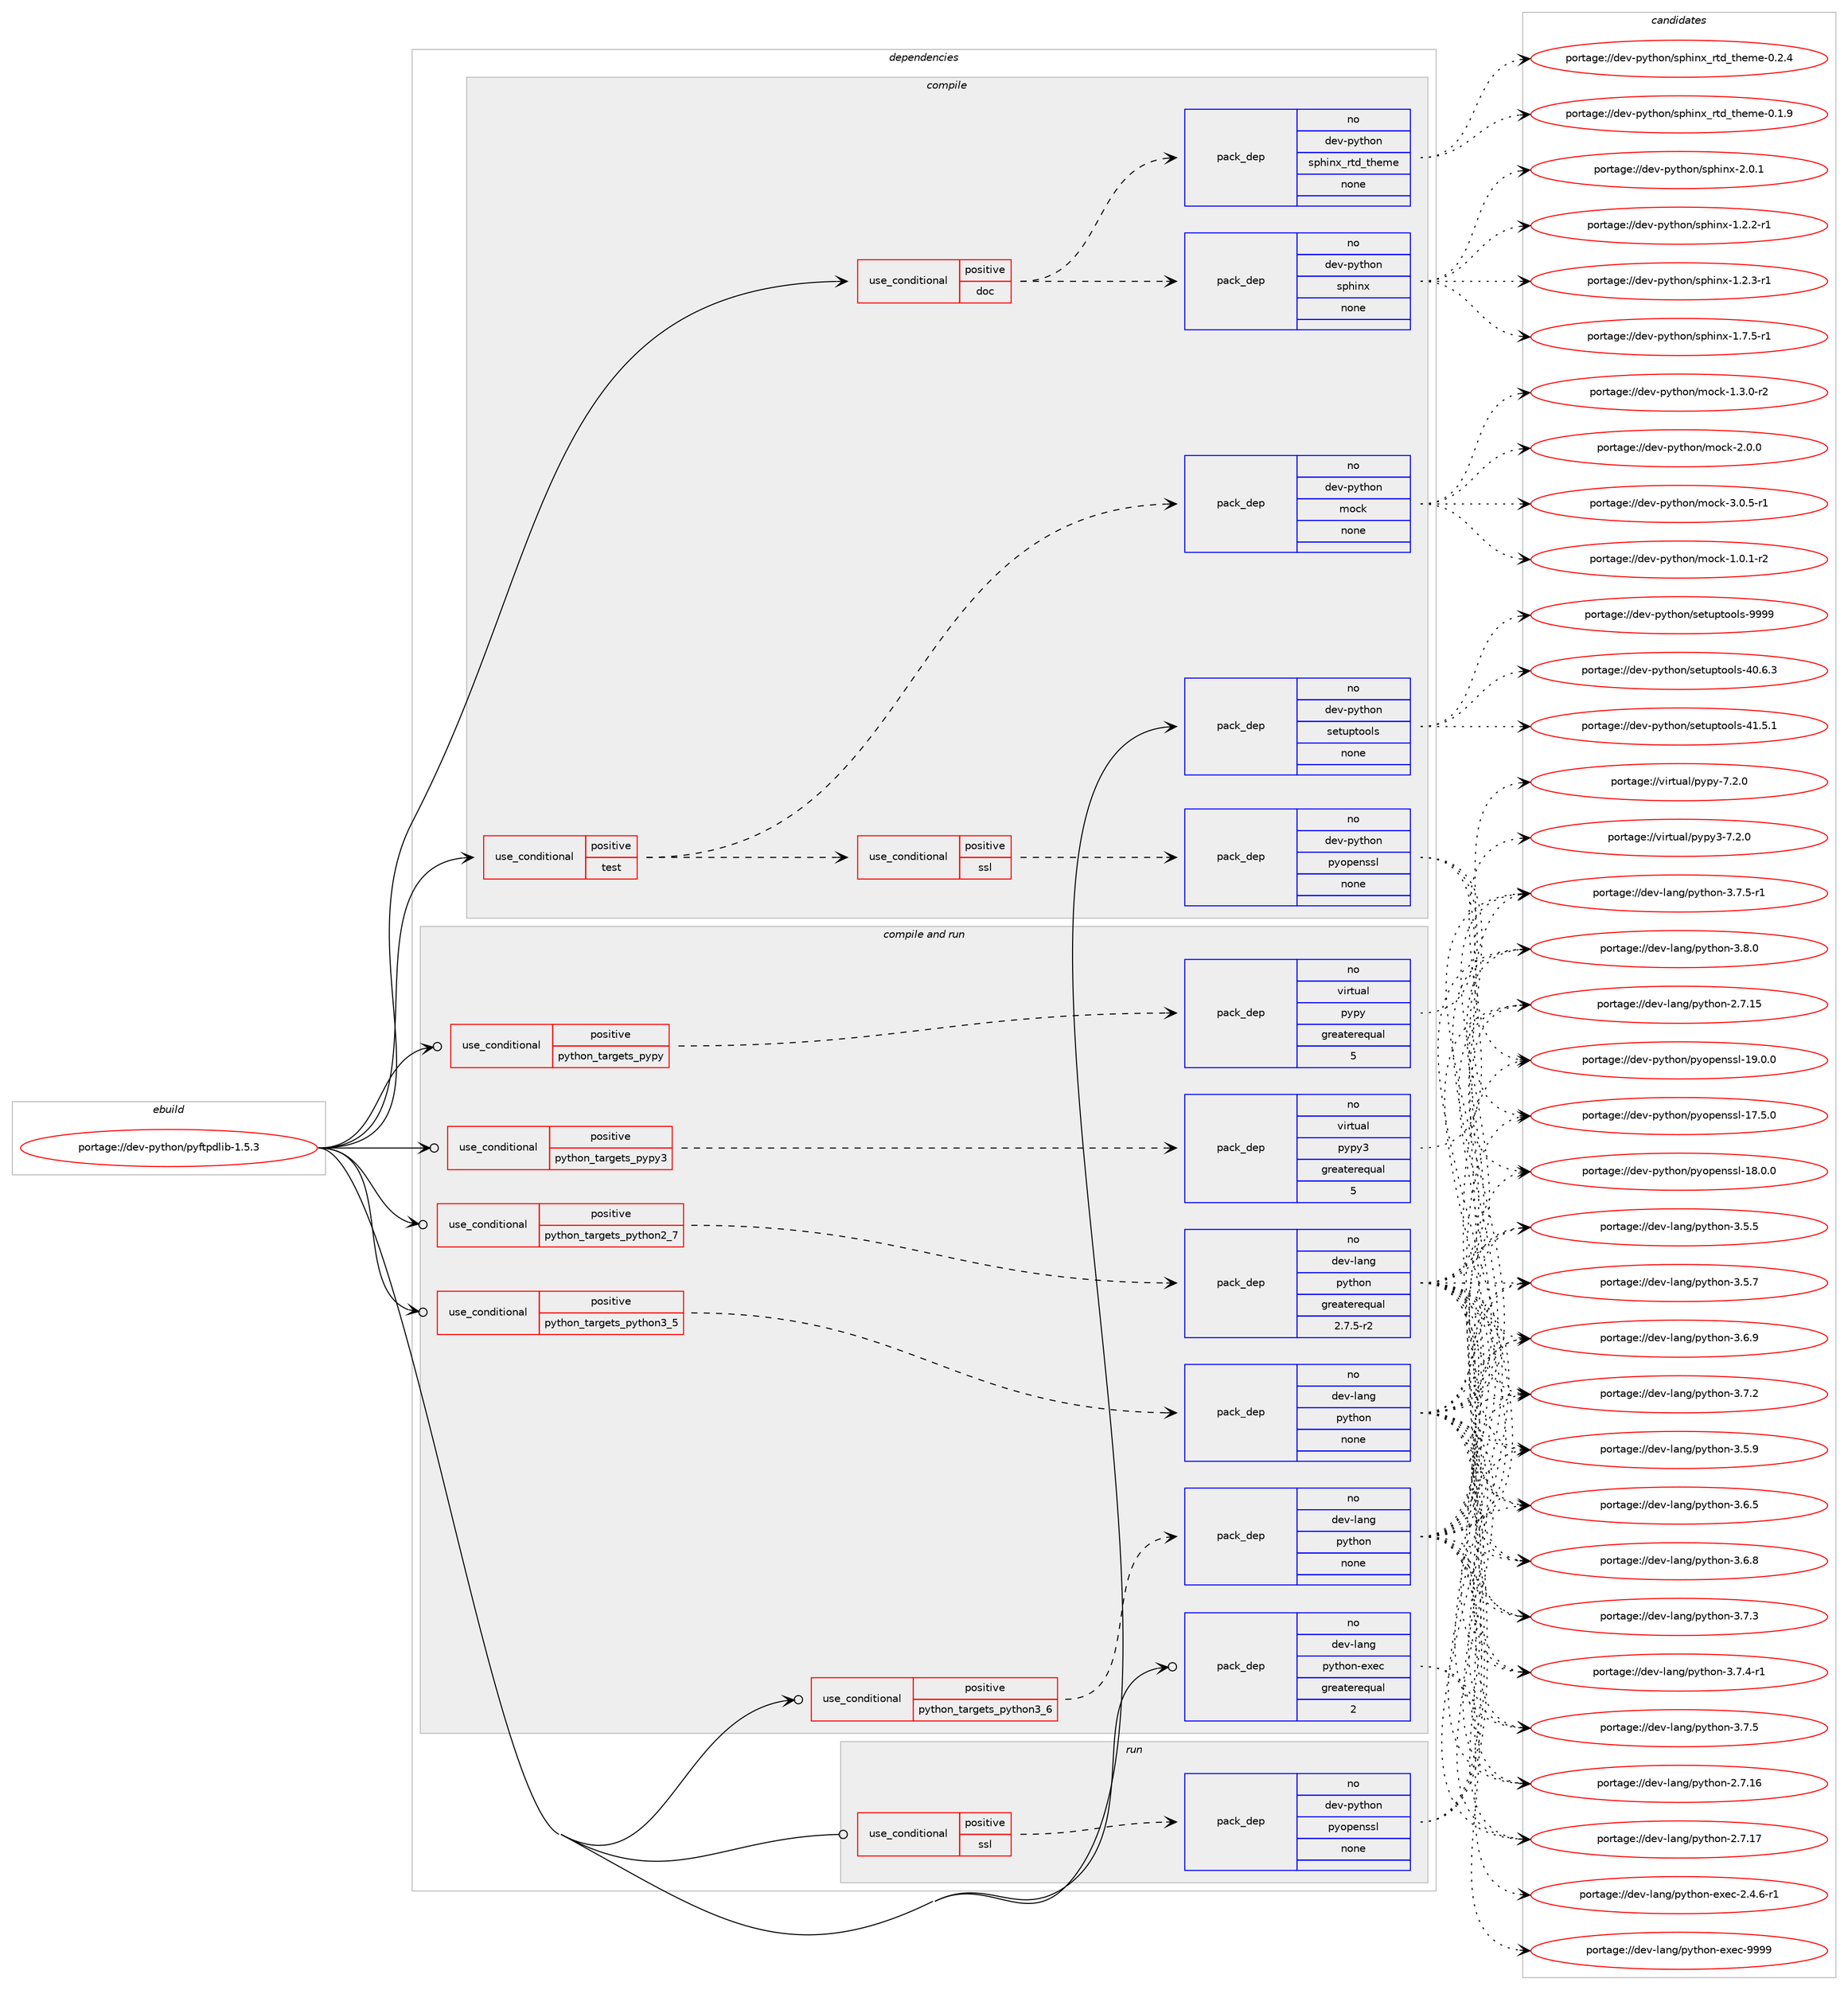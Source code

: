 digraph prolog {

# *************
# Graph options
# *************

newrank=true;
concentrate=true;
compound=true;
graph [rankdir=LR,fontname=Helvetica,fontsize=10,ranksep=1.5];#, ranksep=2.5, nodesep=0.2];
edge  [arrowhead=vee];
node  [fontname=Helvetica,fontsize=10];

# **********
# The ebuild
# **********

subgraph cluster_leftcol {
color=gray;
rank=same;
label=<<i>ebuild</i>>;
id [label="portage://dev-python/pyftpdlib-1.5.3", color=red, width=4, href="../dev-python/pyftpdlib-1.5.3.svg"];
}

# ****************
# The dependencies
# ****************

subgraph cluster_midcol {
color=gray;
label=<<i>dependencies</i>>;
subgraph cluster_compile {
fillcolor="#eeeeee";
style=filled;
label=<<i>compile</i>>;
subgraph cond35142 {
dependency160723 [label=<<TABLE BORDER="0" CELLBORDER="1" CELLSPACING="0" CELLPADDING="4"><TR><TD ROWSPAN="3" CELLPADDING="10">use_conditional</TD></TR><TR><TD>positive</TD></TR><TR><TD>doc</TD></TR></TABLE>>, shape=none, color=red];
subgraph pack122216 {
dependency160724 [label=<<TABLE BORDER="0" CELLBORDER="1" CELLSPACING="0" CELLPADDING="4" WIDTH="220"><TR><TD ROWSPAN="6" CELLPADDING="30">pack_dep</TD></TR><TR><TD WIDTH="110">no</TD></TR><TR><TD>dev-python</TD></TR><TR><TD>sphinx</TD></TR><TR><TD>none</TD></TR><TR><TD></TD></TR></TABLE>>, shape=none, color=blue];
}
dependency160723:e -> dependency160724:w [weight=20,style="dashed",arrowhead="vee"];
subgraph pack122217 {
dependency160725 [label=<<TABLE BORDER="0" CELLBORDER="1" CELLSPACING="0" CELLPADDING="4" WIDTH="220"><TR><TD ROWSPAN="6" CELLPADDING="30">pack_dep</TD></TR><TR><TD WIDTH="110">no</TD></TR><TR><TD>dev-python</TD></TR><TR><TD>sphinx_rtd_theme</TD></TR><TR><TD>none</TD></TR><TR><TD></TD></TR></TABLE>>, shape=none, color=blue];
}
dependency160723:e -> dependency160725:w [weight=20,style="dashed",arrowhead="vee"];
}
id:e -> dependency160723:w [weight=20,style="solid",arrowhead="vee"];
subgraph cond35143 {
dependency160726 [label=<<TABLE BORDER="0" CELLBORDER="1" CELLSPACING="0" CELLPADDING="4"><TR><TD ROWSPAN="3" CELLPADDING="10">use_conditional</TD></TR><TR><TD>positive</TD></TR><TR><TD>test</TD></TR></TABLE>>, shape=none, color=red];
subgraph cond35144 {
dependency160727 [label=<<TABLE BORDER="0" CELLBORDER="1" CELLSPACING="0" CELLPADDING="4"><TR><TD ROWSPAN="3" CELLPADDING="10">use_conditional</TD></TR><TR><TD>positive</TD></TR><TR><TD>ssl</TD></TR></TABLE>>, shape=none, color=red];
subgraph pack122218 {
dependency160728 [label=<<TABLE BORDER="0" CELLBORDER="1" CELLSPACING="0" CELLPADDING="4" WIDTH="220"><TR><TD ROWSPAN="6" CELLPADDING="30">pack_dep</TD></TR><TR><TD WIDTH="110">no</TD></TR><TR><TD>dev-python</TD></TR><TR><TD>pyopenssl</TD></TR><TR><TD>none</TD></TR><TR><TD></TD></TR></TABLE>>, shape=none, color=blue];
}
dependency160727:e -> dependency160728:w [weight=20,style="dashed",arrowhead="vee"];
}
dependency160726:e -> dependency160727:w [weight=20,style="dashed",arrowhead="vee"];
subgraph pack122219 {
dependency160729 [label=<<TABLE BORDER="0" CELLBORDER="1" CELLSPACING="0" CELLPADDING="4" WIDTH="220"><TR><TD ROWSPAN="6" CELLPADDING="30">pack_dep</TD></TR><TR><TD WIDTH="110">no</TD></TR><TR><TD>dev-python</TD></TR><TR><TD>mock</TD></TR><TR><TD>none</TD></TR><TR><TD></TD></TR></TABLE>>, shape=none, color=blue];
}
dependency160726:e -> dependency160729:w [weight=20,style="dashed",arrowhead="vee"];
}
id:e -> dependency160726:w [weight=20,style="solid",arrowhead="vee"];
subgraph pack122220 {
dependency160730 [label=<<TABLE BORDER="0" CELLBORDER="1" CELLSPACING="0" CELLPADDING="4" WIDTH="220"><TR><TD ROWSPAN="6" CELLPADDING="30">pack_dep</TD></TR><TR><TD WIDTH="110">no</TD></TR><TR><TD>dev-python</TD></TR><TR><TD>setuptools</TD></TR><TR><TD>none</TD></TR><TR><TD></TD></TR></TABLE>>, shape=none, color=blue];
}
id:e -> dependency160730:w [weight=20,style="solid",arrowhead="vee"];
}
subgraph cluster_compileandrun {
fillcolor="#eeeeee";
style=filled;
label=<<i>compile and run</i>>;
subgraph cond35145 {
dependency160731 [label=<<TABLE BORDER="0" CELLBORDER="1" CELLSPACING="0" CELLPADDING="4"><TR><TD ROWSPAN="3" CELLPADDING="10">use_conditional</TD></TR><TR><TD>positive</TD></TR><TR><TD>python_targets_pypy</TD></TR></TABLE>>, shape=none, color=red];
subgraph pack122221 {
dependency160732 [label=<<TABLE BORDER="0" CELLBORDER="1" CELLSPACING="0" CELLPADDING="4" WIDTH="220"><TR><TD ROWSPAN="6" CELLPADDING="30">pack_dep</TD></TR><TR><TD WIDTH="110">no</TD></TR><TR><TD>virtual</TD></TR><TR><TD>pypy</TD></TR><TR><TD>greaterequal</TD></TR><TR><TD>5</TD></TR></TABLE>>, shape=none, color=blue];
}
dependency160731:e -> dependency160732:w [weight=20,style="dashed",arrowhead="vee"];
}
id:e -> dependency160731:w [weight=20,style="solid",arrowhead="odotvee"];
subgraph cond35146 {
dependency160733 [label=<<TABLE BORDER="0" CELLBORDER="1" CELLSPACING="0" CELLPADDING="4"><TR><TD ROWSPAN="3" CELLPADDING="10">use_conditional</TD></TR><TR><TD>positive</TD></TR><TR><TD>python_targets_pypy3</TD></TR></TABLE>>, shape=none, color=red];
subgraph pack122222 {
dependency160734 [label=<<TABLE BORDER="0" CELLBORDER="1" CELLSPACING="0" CELLPADDING="4" WIDTH="220"><TR><TD ROWSPAN="6" CELLPADDING="30">pack_dep</TD></TR><TR><TD WIDTH="110">no</TD></TR><TR><TD>virtual</TD></TR><TR><TD>pypy3</TD></TR><TR><TD>greaterequal</TD></TR><TR><TD>5</TD></TR></TABLE>>, shape=none, color=blue];
}
dependency160733:e -> dependency160734:w [weight=20,style="dashed",arrowhead="vee"];
}
id:e -> dependency160733:w [weight=20,style="solid",arrowhead="odotvee"];
subgraph cond35147 {
dependency160735 [label=<<TABLE BORDER="0" CELLBORDER="1" CELLSPACING="0" CELLPADDING="4"><TR><TD ROWSPAN="3" CELLPADDING="10">use_conditional</TD></TR><TR><TD>positive</TD></TR><TR><TD>python_targets_python2_7</TD></TR></TABLE>>, shape=none, color=red];
subgraph pack122223 {
dependency160736 [label=<<TABLE BORDER="0" CELLBORDER="1" CELLSPACING="0" CELLPADDING="4" WIDTH="220"><TR><TD ROWSPAN="6" CELLPADDING="30">pack_dep</TD></TR><TR><TD WIDTH="110">no</TD></TR><TR><TD>dev-lang</TD></TR><TR><TD>python</TD></TR><TR><TD>greaterequal</TD></TR><TR><TD>2.7.5-r2</TD></TR></TABLE>>, shape=none, color=blue];
}
dependency160735:e -> dependency160736:w [weight=20,style="dashed",arrowhead="vee"];
}
id:e -> dependency160735:w [weight=20,style="solid",arrowhead="odotvee"];
subgraph cond35148 {
dependency160737 [label=<<TABLE BORDER="0" CELLBORDER="1" CELLSPACING="0" CELLPADDING="4"><TR><TD ROWSPAN="3" CELLPADDING="10">use_conditional</TD></TR><TR><TD>positive</TD></TR><TR><TD>python_targets_python3_5</TD></TR></TABLE>>, shape=none, color=red];
subgraph pack122224 {
dependency160738 [label=<<TABLE BORDER="0" CELLBORDER="1" CELLSPACING="0" CELLPADDING="4" WIDTH="220"><TR><TD ROWSPAN="6" CELLPADDING="30">pack_dep</TD></TR><TR><TD WIDTH="110">no</TD></TR><TR><TD>dev-lang</TD></TR><TR><TD>python</TD></TR><TR><TD>none</TD></TR><TR><TD></TD></TR></TABLE>>, shape=none, color=blue];
}
dependency160737:e -> dependency160738:w [weight=20,style="dashed",arrowhead="vee"];
}
id:e -> dependency160737:w [weight=20,style="solid",arrowhead="odotvee"];
subgraph cond35149 {
dependency160739 [label=<<TABLE BORDER="0" CELLBORDER="1" CELLSPACING="0" CELLPADDING="4"><TR><TD ROWSPAN="3" CELLPADDING="10">use_conditional</TD></TR><TR><TD>positive</TD></TR><TR><TD>python_targets_python3_6</TD></TR></TABLE>>, shape=none, color=red];
subgraph pack122225 {
dependency160740 [label=<<TABLE BORDER="0" CELLBORDER="1" CELLSPACING="0" CELLPADDING="4" WIDTH="220"><TR><TD ROWSPAN="6" CELLPADDING="30">pack_dep</TD></TR><TR><TD WIDTH="110">no</TD></TR><TR><TD>dev-lang</TD></TR><TR><TD>python</TD></TR><TR><TD>none</TD></TR><TR><TD></TD></TR></TABLE>>, shape=none, color=blue];
}
dependency160739:e -> dependency160740:w [weight=20,style="dashed",arrowhead="vee"];
}
id:e -> dependency160739:w [weight=20,style="solid",arrowhead="odotvee"];
subgraph pack122226 {
dependency160741 [label=<<TABLE BORDER="0" CELLBORDER="1" CELLSPACING="0" CELLPADDING="4" WIDTH="220"><TR><TD ROWSPAN="6" CELLPADDING="30">pack_dep</TD></TR><TR><TD WIDTH="110">no</TD></TR><TR><TD>dev-lang</TD></TR><TR><TD>python-exec</TD></TR><TR><TD>greaterequal</TD></TR><TR><TD>2</TD></TR></TABLE>>, shape=none, color=blue];
}
id:e -> dependency160741:w [weight=20,style="solid",arrowhead="odotvee"];
}
subgraph cluster_run {
fillcolor="#eeeeee";
style=filled;
label=<<i>run</i>>;
subgraph cond35150 {
dependency160742 [label=<<TABLE BORDER="0" CELLBORDER="1" CELLSPACING="0" CELLPADDING="4"><TR><TD ROWSPAN="3" CELLPADDING="10">use_conditional</TD></TR><TR><TD>positive</TD></TR><TR><TD>ssl</TD></TR></TABLE>>, shape=none, color=red];
subgraph pack122227 {
dependency160743 [label=<<TABLE BORDER="0" CELLBORDER="1" CELLSPACING="0" CELLPADDING="4" WIDTH="220"><TR><TD ROWSPAN="6" CELLPADDING="30">pack_dep</TD></TR><TR><TD WIDTH="110">no</TD></TR><TR><TD>dev-python</TD></TR><TR><TD>pyopenssl</TD></TR><TR><TD>none</TD></TR><TR><TD></TD></TR></TABLE>>, shape=none, color=blue];
}
dependency160742:e -> dependency160743:w [weight=20,style="dashed",arrowhead="vee"];
}
id:e -> dependency160742:w [weight=20,style="solid",arrowhead="odot"];
}
}

# **************
# The candidates
# **************

subgraph cluster_choices {
rank=same;
color=gray;
label=<<i>candidates</i>>;

subgraph choice122216 {
color=black;
nodesep=1;
choiceportage10010111845112121116104111110471151121041051101204549465046504511449 [label="portage://dev-python/sphinx-1.2.2-r1", color=red, width=4,href="../dev-python/sphinx-1.2.2-r1.svg"];
choiceportage10010111845112121116104111110471151121041051101204549465046514511449 [label="portage://dev-python/sphinx-1.2.3-r1", color=red, width=4,href="../dev-python/sphinx-1.2.3-r1.svg"];
choiceportage10010111845112121116104111110471151121041051101204549465546534511449 [label="portage://dev-python/sphinx-1.7.5-r1", color=red, width=4,href="../dev-python/sphinx-1.7.5-r1.svg"];
choiceportage1001011184511212111610411111047115112104105110120455046484649 [label="portage://dev-python/sphinx-2.0.1", color=red, width=4,href="../dev-python/sphinx-2.0.1.svg"];
dependency160724:e -> choiceportage10010111845112121116104111110471151121041051101204549465046504511449:w [style=dotted,weight="100"];
dependency160724:e -> choiceportage10010111845112121116104111110471151121041051101204549465046514511449:w [style=dotted,weight="100"];
dependency160724:e -> choiceportage10010111845112121116104111110471151121041051101204549465546534511449:w [style=dotted,weight="100"];
dependency160724:e -> choiceportage1001011184511212111610411111047115112104105110120455046484649:w [style=dotted,weight="100"];
}
subgraph choice122217 {
color=black;
nodesep=1;
choiceportage10010111845112121116104111110471151121041051101209511411610095116104101109101454846494657 [label="portage://dev-python/sphinx_rtd_theme-0.1.9", color=red, width=4,href="../dev-python/sphinx_rtd_theme-0.1.9.svg"];
choiceportage10010111845112121116104111110471151121041051101209511411610095116104101109101454846504652 [label="portage://dev-python/sphinx_rtd_theme-0.2.4", color=red, width=4,href="../dev-python/sphinx_rtd_theme-0.2.4.svg"];
dependency160725:e -> choiceportage10010111845112121116104111110471151121041051101209511411610095116104101109101454846494657:w [style=dotted,weight="100"];
dependency160725:e -> choiceportage10010111845112121116104111110471151121041051101209511411610095116104101109101454846504652:w [style=dotted,weight="100"];
}
subgraph choice122218 {
color=black;
nodesep=1;
choiceportage100101118451121211161041111104711212111111210111011511510845495546534648 [label="portage://dev-python/pyopenssl-17.5.0", color=red, width=4,href="../dev-python/pyopenssl-17.5.0.svg"];
choiceportage100101118451121211161041111104711212111111210111011511510845495646484648 [label="portage://dev-python/pyopenssl-18.0.0", color=red, width=4,href="../dev-python/pyopenssl-18.0.0.svg"];
choiceportage100101118451121211161041111104711212111111210111011511510845495746484648 [label="portage://dev-python/pyopenssl-19.0.0", color=red, width=4,href="../dev-python/pyopenssl-19.0.0.svg"];
dependency160728:e -> choiceportage100101118451121211161041111104711212111111210111011511510845495546534648:w [style=dotted,weight="100"];
dependency160728:e -> choiceportage100101118451121211161041111104711212111111210111011511510845495646484648:w [style=dotted,weight="100"];
dependency160728:e -> choiceportage100101118451121211161041111104711212111111210111011511510845495746484648:w [style=dotted,weight="100"];
}
subgraph choice122219 {
color=black;
nodesep=1;
choiceportage1001011184511212111610411111047109111991074549464846494511450 [label="portage://dev-python/mock-1.0.1-r2", color=red, width=4,href="../dev-python/mock-1.0.1-r2.svg"];
choiceportage1001011184511212111610411111047109111991074549465146484511450 [label="portage://dev-python/mock-1.3.0-r2", color=red, width=4,href="../dev-python/mock-1.3.0-r2.svg"];
choiceportage100101118451121211161041111104710911199107455046484648 [label="portage://dev-python/mock-2.0.0", color=red, width=4,href="../dev-python/mock-2.0.0.svg"];
choiceportage1001011184511212111610411111047109111991074551464846534511449 [label="portage://dev-python/mock-3.0.5-r1", color=red, width=4,href="../dev-python/mock-3.0.5-r1.svg"];
dependency160729:e -> choiceportage1001011184511212111610411111047109111991074549464846494511450:w [style=dotted,weight="100"];
dependency160729:e -> choiceportage1001011184511212111610411111047109111991074549465146484511450:w [style=dotted,weight="100"];
dependency160729:e -> choiceportage100101118451121211161041111104710911199107455046484648:w [style=dotted,weight="100"];
dependency160729:e -> choiceportage1001011184511212111610411111047109111991074551464846534511449:w [style=dotted,weight="100"];
}
subgraph choice122220 {
color=black;
nodesep=1;
choiceportage100101118451121211161041111104711510111611711211611111110811545524846544651 [label="portage://dev-python/setuptools-40.6.3", color=red, width=4,href="../dev-python/setuptools-40.6.3.svg"];
choiceportage100101118451121211161041111104711510111611711211611111110811545524946534649 [label="portage://dev-python/setuptools-41.5.1", color=red, width=4,href="../dev-python/setuptools-41.5.1.svg"];
choiceportage10010111845112121116104111110471151011161171121161111111081154557575757 [label="portage://dev-python/setuptools-9999", color=red, width=4,href="../dev-python/setuptools-9999.svg"];
dependency160730:e -> choiceportage100101118451121211161041111104711510111611711211611111110811545524846544651:w [style=dotted,weight="100"];
dependency160730:e -> choiceportage100101118451121211161041111104711510111611711211611111110811545524946534649:w [style=dotted,weight="100"];
dependency160730:e -> choiceportage10010111845112121116104111110471151011161171121161111111081154557575757:w [style=dotted,weight="100"];
}
subgraph choice122221 {
color=black;
nodesep=1;
choiceportage1181051141161179710847112121112121455546504648 [label="portage://virtual/pypy-7.2.0", color=red, width=4,href="../virtual/pypy-7.2.0.svg"];
dependency160732:e -> choiceportage1181051141161179710847112121112121455546504648:w [style=dotted,weight="100"];
}
subgraph choice122222 {
color=black;
nodesep=1;
choiceportage118105114116117971084711212111212151455546504648 [label="portage://virtual/pypy3-7.2.0", color=red, width=4,href="../virtual/pypy3-7.2.0.svg"];
dependency160734:e -> choiceportage118105114116117971084711212111212151455546504648:w [style=dotted,weight="100"];
}
subgraph choice122223 {
color=black;
nodesep=1;
choiceportage10010111845108971101034711212111610411111045504655464953 [label="portage://dev-lang/python-2.7.15", color=red, width=4,href="../dev-lang/python-2.7.15.svg"];
choiceportage10010111845108971101034711212111610411111045504655464954 [label="portage://dev-lang/python-2.7.16", color=red, width=4,href="../dev-lang/python-2.7.16.svg"];
choiceportage10010111845108971101034711212111610411111045504655464955 [label="portage://dev-lang/python-2.7.17", color=red, width=4,href="../dev-lang/python-2.7.17.svg"];
choiceportage100101118451089711010347112121116104111110455146534653 [label="portage://dev-lang/python-3.5.5", color=red, width=4,href="../dev-lang/python-3.5.5.svg"];
choiceportage100101118451089711010347112121116104111110455146534655 [label="portage://dev-lang/python-3.5.7", color=red, width=4,href="../dev-lang/python-3.5.7.svg"];
choiceportage100101118451089711010347112121116104111110455146534657 [label="portage://dev-lang/python-3.5.9", color=red, width=4,href="../dev-lang/python-3.5.9.svg"];
choiceportage100101118451089711010347112121116104111110455146544653 [label="portage://dev-lang/python-3.6.5", color=red, width=4,href="../dev-lang/python-3.6.5.svg"];
choiceportage100101118451089711010347112121116104111110455146544656 [label="portage://dev-lang/python-3.6.8", color=red, width=4,href="../dev-lang/python-3.6.8.svg"];
choiceportage100101118451089711010347112121116104111110455146544657 [label="portage://dev-lang/python-3.6.9", color=red, width=4,href="../dev-lang/python-3.6.9.svg"];
choiceportage100101118451089711010347112121116104111110455146554650 [label="portage://dev-lang/python-3.7.2", color=red, width=4,href="../dev-lang/python-3.7.2.svg"];
choiceportage100101118451089711010347112121116104111110455146554651 [label="portage://dev-lang/python-3.7.3", color=red, width=4,href="../dev-lang/python-3.7.3.svg"];
choiceportage1001011184510897110103471121211161041111104551465546524511449 [label="portage://dev-lang/python-3.7.4-r1", color=red, width=4,href="../dev-lang/python-3.7.4-r1.svg"];
choiceportage100101118451089711010347112121116104111110455146554653 [label="portage://dev-lang/python-3.7.5", color=red, width=4,href="../dev-lang/python-3.7.5.svg"];
choiceportage1001011184510897110103471121211161041111104551465546534511449 [label="portage://dev-lang/python-3.7.5-r1", color=red, width=4,href="../dev-lang/python-3.7.5-r1.svg"];
choiceportage100101118451089711010347112121116104111110455146564648 [label="portage://dev-lang/python-3.8.0", color=red, width=4,href="../dev-lang/python-3.8.0.svg"];
dependency160736:e -> choiceportage10010111845108971101034711212111610411111045504655464953:w [style=dotted,weight="100"];
dependency160736:e -> choiceportage10010111845108971101034711212111610411111045504655464954:w [style=dotted,weight="100"];
dependency160736:e -> choiceportage10010111845108971101034711212111610411111045504655464955:w [style=dotted,weight="100"];
dependency160736:e -> choiceportage100101118451089711010347112121116104111110455146534653:w [style=dotted,weight="100"];
dependency160736:e -> choiceportage100101118451089711010347112121116104111110455146534655:w [style=dotted,weight="100"];
dependency160736:e -> choiceportage100101118451089711010347112121116104111110455146534657:w [style=dotted,weight="100"];
dependency160736:e -> choiceportage100101118451089711010347112121116104111110455146544653:w [style=dotted,weight="100"];
dependency160736:e -> choiceportage100101118451089711010347112121116104111110455146544656:w [style=dotted,weight="100"];
dependency160736:e -> choiceportage100101118451089711010347112121116104111110455146544657:w [style=dotted,weight="100"];
dependency160736:e -> choiceportage100101118451089711010347112121116104111110455146554650:w [style=dotted,weight="100"];
dependency160736:e -> choiceportage100101118451089711010347112121116104111110455146554651:w [style=dotted,weight="100"];
dependency160736:e -> choiceportage1001011184510897110103471121211161041111104551465546524511449:w [style=dotted,weight="100"];
dependency160736:e -> choiceportage100101118451089711010347112121116104111110455146554653:w [style=dotted,weight="100"];
dependency160736:e -> choiceportage1001011184510897110103471121211161041111104551465546534511449:w [style=dotted,weight="100"];
dependency160736:e -> choiceportage100101118451089711010347112121116104111110455146564648:w [style=dotted,weight="100"];
}
subgraph choice122224 {
color=black;
nodesep=1;
choiceportage10010111845108971101034711212111610411111045504655464953 [label="portage://dev-lang/python-2.7.15", color=red, width=4,href="../dev-lang/python-2.7.15.svg"];
choiceportage10010111845108971101034711212111610411111045504655464954 [label="portage://dev-lang/python-2.7.16", color=red, width=4,href="../dev-lang/python-2.7.16.svg"];
choiceportage10010111845108971101034711212111610411111045504655464955 [label="portage://dev-lang/python-2.7.17", color=red, width=4,href="../dev-lang/python-2.7.17.svg"];
choiceportage100101118451089711010347112121116104111110455146534653 [label="portage://dev-lang/python-3.5.5", color=red, width=4,href="../dev-lang/python-3.5.5.svg"];
choiceportage100101118451089711010347112121116104111110455146534655 [label="portage://dev-lang/python-3.5.7", color=red, width=4,href="../dev-lang/python-3.5.7.svg"];
choiceportage100101118451089711010347112121116104111110455146534657 [label="portage://dev-lang/python-3.5.9", color=red, width=4,href="../dev-lang/python-3.5.9.svg"];
choiceportage100101118451089711010347112121116104111110455146544653 [label="portage://dev-lang/python-3.6.5", color=red, width=4,href="../dev-lang/python-3.6.5.svg"];
choiceportage100101118451089711010347112121116104111110455146544656 [label="portage://dev-lang/python-3.6.8", color=red, width=4,href="../dev-lang/python-3.6.8.svg"];
choiceportage100101118451089711010347112121116104111110455146544657 [label="portage://dev-lang/python-3.6.9", color=red, width=4,href="../dev-lang/python-3.6.9.svg"];
choiceportage100101118451089711010347112121116104111110455146554650 [label="portage://dev-lang/python-3.7.2", color=red, width=4,href="../dev-lang/python-3.7.2.svg"];
choiceportage100101118451089711010347112121116104111110455146554651 [label="portage://dev-lang/python-3.7.3", color=red, width=4,href="../dev-lang/python-3.7.3.svg"];
choiceportage1001011184510897110103471121211161041111104551465546524511449 [label="portage://dev-lang/python-3.7.4-r1", color=red, width=4,href="../dev-lang/python-3.7.4-r1.svg"];
choiceportage100101118451089711010347112121116104111110455146554653 [label="portage://dev-lang/python-3.7.5", color=red, width=4,href="../dev-lang/python-3.7.5.svg"];
choiceportage1001011184510897110103471121211161041111104551465546534511449 [label="portage://dev-lang/python-3.7.5-r1", color=red, width=4,href="../dev-lang/python-3.7.5-r1.svg"];
choiceportage100101118451089711010347112121116104111110455146564648 [label="portage://dev-lang/python-3.8.0", color=red, width=4,href="../dev-lang/python-3.8.0.svg"];
dependency160738:e -> choiceportage10010111845108971101034711212111610411111045504655464953:w [style=dotted,weight="100"];
dependency160738:e -> choiceportage10010111845108971101034711212111610411111045504655464954:w [style=dotted,weight="100"];
dependency160738:e -> choiceportage10010111845108971101034711212111610411111045504655464955:w [style=dotted,weight="100"];
dependency160738:e -> choiceportage100101118451089711010347112121116104111110455146534653:w [style=dotted,weight="100"];
dependency160738:e -> choiceportage100101118451089711010347112121116104111110455146534655:w [style=dotted,weight="100"];
dependency160738:e -> choiceportage100101118451089711010347112121116104111110455146534657:w [style=dotted,weight="100"];
dependency160738:e -> choiceportage100101118451089711010347112121116104111110455146544653:w [style=dotted,weight="100"];
dependency160738:e -> choiceportage100101118451089711010347112121116104111110455146544656:w [style=dotted,weight="100"];
dependency160738:e -> choiceportage100101118451089711010347112121116104111110455146544657:w [style=dotted,weight="100"];
dependency160738:e -> choiceportage100101118451089711010347112121116104111110455146554650:w [style=dotted,weight="100"];
dependency160738:e -> choiceportage100101118451089711010347112121116104111110455146554651:w [style=dotted,weight="100"];
dependency160738:e -> choiceportage1001011184510897110103471121211161041111104551465546524511449:w [style=dotted,weight="100"];
dependency160738:e -> choiceportage100101118451089711010347112121116104111110455146554653:w [style=dotted,weight="100"];
dependency160738:e -> choiceportage1001011184510897110103471121211161041111104551465546534511449:w [style=dotted,weight="100"];
dependency160738:e -> choiceportage100101118451089711010347112121116104111110455146564648:w [style=dotted,weight="100"];
}
subgraph choice122225 {
color=black;
nodesep=1;
choiceportage10010111845108971101034711212111610411111045504655464953 [label="portage://dev-lang/python-2.7.15", color=red, width=4,href="../dev-lang/python-2.7.15.svg"];
choiceportage10010111845108971101034711212111610411111045504655464954 [label="portage://dev-lang/python-2.7.16", color=red, width=4,href="../dev-lang/python-2.7.16.svg"];
choiceportage10010111845108971101034711212111610411111045504655464955 [label="portage://dev-lang/python-2.7.17", color=red, width=4,href="../dev-lang/python-2.7.17.svg"];
choiceportage100101118451089711010347112121116104111110455146534653 [label="portage://dev-lang/python-3.5.5", color=red, width=4,href="../dev-lang/python-3.5.5.svg"];
choiceportage100101118451089711010347112121116104111110455146534655 [label="portage://dev-lang/python-3.5.7", color=red, width=4,href="../dev-lang/python-3.5.7.svg"];
choiceportage100101118451089711010347112121116104111110455146534657 [label="portage://dev-lang/python-3.5.9", color=red, width=4,href="../dev-lang/python-3.5.9.svg"];
choiceportage100101118451089711010347112121116104111110455146544653 [label="portage://dev-lang/python-3.6.5", color=red, width=4,href="../dev-lang/python-3.6.5.svg"];
choiceportage100101118451089711010347112121116104111110455146544656 [label="portage://dev-lang/python-3.6.8", color=red, width=4,href="../dev-lang/python-3.6.8.svg"];
choiceportage100101118451089711010347112121116104111110455146544657 [label="portage://dev-lang/python-3.6.9", color=red, width=4,href="../dev-lang/python-3.6.9.svg"];
choiceportage100101118451089711010347112121116104111110455146554650 [label="portage://dev-lang/python-3.7.2", color=red, width=4,href="../dev-lang/python-3.7.2.svg"];
choiceportage100101118451089711010347112121116104111110455146554651 [label="portage://dev-lang/python-3.7.3", color=red, width=4,href="../dev-lang/python-3.7.3.svg"];
choiceportage1001011184510897110103471121211161041111104551465546524511449 [label="portage://dev-lang/python-3.7.4-r1", color=red, width=4,href="../dev-lang/python-3.7.4-r1.svg"];
choiceportage100101118451089711010347112121116104111110455146554653 [label="portage://dev-lang/python-3.7.5", color=red, width=4,href="../dev-lang/python-3.7.5.svg"];
choiceportage1001011184510897110103471121211161041111104551465546534511449 [label="portage://dev-lang/python-3.7.5-r1", color=red, width=4,href="../dev-lang/python-3.7.5-r1.svg"];
choiceportage100101118451089711010347112121116104111110455146564648 [label="portage://dev-lang/python-3.8.0", color=red, width=4,href="../dev-lang/python-3.8.0.svg"];
dependency160740:e -> choiceportage10010111845108971101034711212111610411111045504655464953:w [style=dotted,weight="100"];
dependency160740:e -> choiceportage10010111845108971101034711212111610411111045504655464954:w [style=dotted,weight="100"];
dependency160740:e -> choiceportage10010111845108971101034711212111610411111045504655464955:w [style=dotted,weight="100"];
dependency160740:e -> choiceportage100101118451089711010347112121116104111110455146534653:w [style=dotted,weight="100"];
dependency160740:e -> choiceportage100101118451089711010347112121116104111110455146534655:w [style=dotted,weight="100"];
dependency160740:e -> choiceportage100101118451089711010347112121116104111110455146534657:w [style=dotted,weight="100"];
dependency160740:e -> choiceportage100101118451089711010347112121116104111110455146544653:w [style=dotted,weight="100"];
dependency160740:e -> choiceportage100101118451089711010347112121116104111110455146544656:w [style=dotted,weight="100"];
dependency160740:e -> choiceportage100101118451089711010347112121116104111110455146544657:w [style=dotted,weight="100"];
dependency160740:e -> choiceportage100101118451089711010347112121116104111110455146554650:w [style=dotted,weight="100"];
dependency160740:e -> choiceportage100101118451089711010347112121116104111110455146554651:w [style=dotted,weight="100"];
dependency160740:e -> choiceportage1001011184510897110103471121211161041111104551465546524511449:w [style=dotted,weight="100"];
dependency160740:e -> choiceportage100101118451089711010347112121116104111110455146554653:w [style=dotted,weight="100"];
dependency160740:e -> choiceportage1001011184510897110103471121211161041111104551465546534511449:w [style=dotted,weight="100"];
dependency160740:e -> choiceportage100101118451089711010347112121116104111110455146564648:w [style=dotted,weight="100"];
}
subgraph choice122226 {
color=black;
nodesep=1;
choiceportage10010111845108971101034711212111610411111045101120101994550465246544511449 [label="portage://dev-lang/python-exec-2.4.6-r1", color=red, width=4,href="../dev-lang/python-exec-2.4.6-r1.svg"];
choiceportage10010111845108971101034711212111610411111045101120101994557575757 [label="portage://dev-lang/python-exec-9999", color=red, width=4,href="../dev-lang/python-exec-9999.svg"];
dependency160741:e -> choiceportage10010111845108971101034711212111610411111045101120101994550465246544511449:w [style=dotted,weight="100"];
dependency160741:e -> choiceportage10010111845108971101034711212111610411111045101120101994557575757:w [style=dotted,weight="100"];
}
subgraph choice122227 {
color=black;
nodesep=1;
choiceportage100101118451121211161041111104711212111111210111011511510845495546534648 [label="portage://dev-python/pyopenssl-17.5.0", color=red, width=4,href="../dev-python/pyopenssl-17.5.0.svg"];
choiceportage100101118451121211161041111104711212111111210111011511510845495646484648 [label="portage://dev-python/pyopenssl-18.0.0", color=red, width=4,href="../dev-python/pyopenssl-18.0.0.svg"];
choiceportage100101118451121211161041111104711212111111210111011511510845495746484648 [label="portage://dev-python/pyopenssl-19.0.0", color=red, width=4,href="../dev-python/pyopenssl-19.0.0.svg"];
dependency160743:e -> choiceportage100101118451121211161041111104711212111111210111011511510845495546534648:w [style=dotted,weight="100"];
dependency160743:e -> choiceportage100101118451121211161041111104711212111111210111011511510845495646484648:w [style=dotted,weight="100"];
dependency160743:e -> choiceportage100101118451121211161041111104711212111111210111011511510845495746484648:w [style=dotted,weight="100"];
}
}

}
